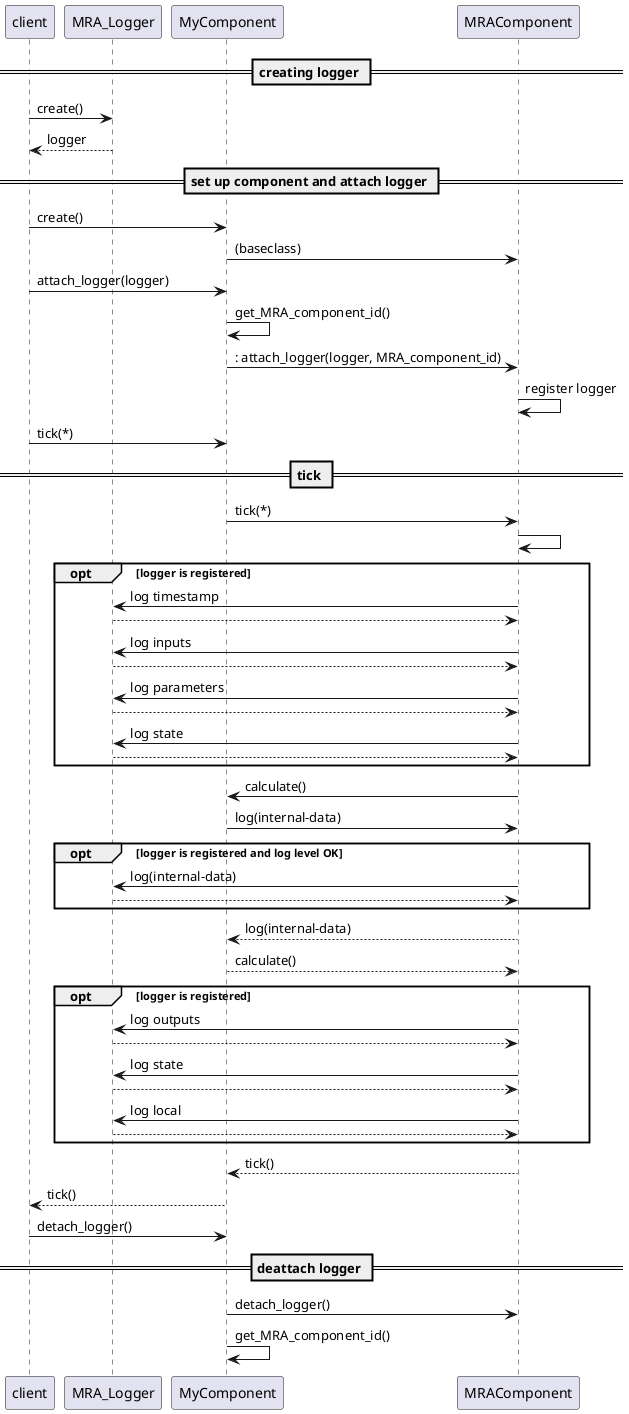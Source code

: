 @startuml

== creating logger ==
client -> MRA_Logger : create()
MRA_Logger --> client : logger

== set up component and attach logger ==
client -> MyComponent : create()
MyComponent -> MRAComponent : (baseclass)
client -> MyComponent : attach_logger(logger)
MyComponent -> MyComponent : get_MRA_component_id()
MyComponent -> MRAComponent : : attach_logger(logger, MRA_component_id)
MRAComponent -> MRAComponent : register logger
client -> MyComponent : tick(*)

== tick ==
MyComponent -> MRAComponent : tick(*)
MRAComponent -> MRAComponent :
opt logger is registered
MRAComponent -> MRA_Logger : log timestamp
MRA_Logger --> MRAComponent
MRAComponent -> MRA_Logger : log inputs
MRA_Logger --> MRAComponent
MRAComponent -> MRA_Logger : log parameters
MRA_Logger --> MRAComponent
MRAComponent -> MRA_Logger : log state
MRA_Logger --> MRAComponent
end

MRAComponent -> MyComponent : calculate()
MyComponent -> MRAComponent : log(internal-data)
opt logger is registered and log level OK
MRAComponent -> MRA_Logger : log(internal-data)
MRA_Logger --> MRAComponent
end
MRAComponent --> MyComponent : log(internal-data)
MyComponent --> MRAComponent : calculate()

opt logger is registered
MRAComponent -> MRA_Logger : log outputs
MRA_Logger --> MRAComponent
MRAComponent -> MRA_Logger : log state
MRA_Logger --> MRAComponent
MRAComponent -> MRA_Logger : log local
MRA_Logger --> MRAComponent
end

MRAComponent --> MyComponent : tick()
MyComponent --> client : tick()

client -> MyComponent : detach_logger()

== deattach logger ==
MyComponent  -> MRAComponent : detach_logger()
MyComponent -> MyComponent : get_MRA_component_id()

@enduml